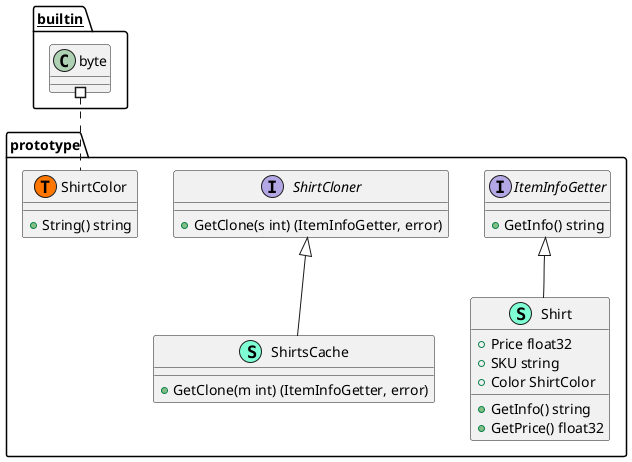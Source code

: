 @startuml
namespace prototype {
    interface ItemInfoGetter  {
        + GetInfo() string

    }
    class Shirt << (S,Aquamarine) >> {
        + Price float32
        + SKU string
        + Color ShirtColor

        + GetInfo() string
        + GetPrice() float32

    }
    interface ShirtCloner  {
        + GetClone(s int) (ItemInfoGetter, error)

    }
    class ShirtColor << (S,Aquamarine) >> {
        + String() string

    }
    class ShirtsCache << (S,Aquamarine) >> {
        + GetClone(m int) (ItemInfoGetter, error)

    }
    class prototype.ShirtColor << (T, #FF7700) >>  {
    }
}

"prototype.ItemInfoGetter" <|-- "prototype.Shirt"
"prototype.ShirtCloner" <|-- "prototype.ShirtsCache"

"__builtin__.byte" #.. "prototype.ShirtColor"
@enduml
